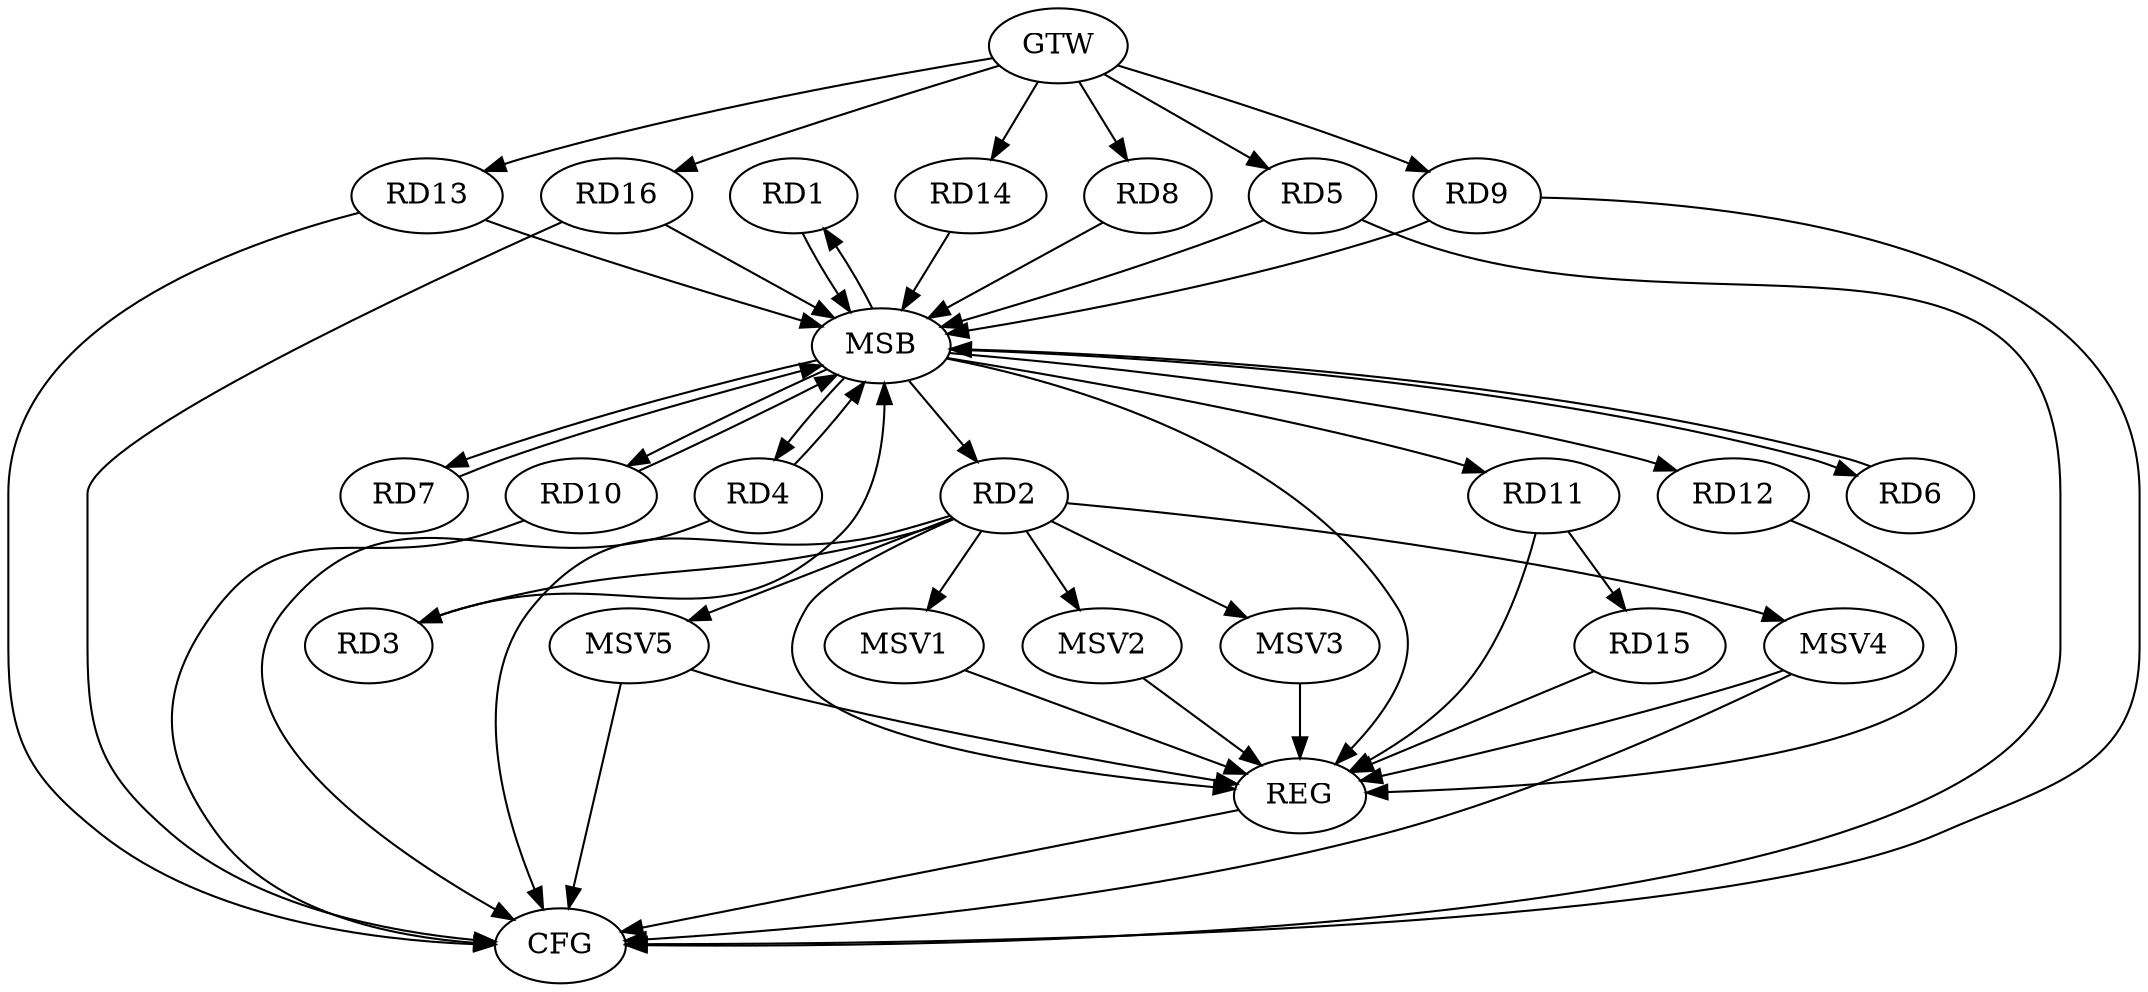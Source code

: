 strict digraph G {
  RD1 [ label="RD1" ];
  RD2 [ label="RD2" ];
  RD3 [ label="RD3" ];
  RD4 [ label="RD4" ];
  RD5 [ label="RD5" ];
  RD6 [ label="RD6" ];
  RD7 [ label="RD7" ];
  RD8 [ label="RD8" ];
  RD9 [ label="RD9" ];
  RD10 [ label="RD10" ];
  RD11 [ label="RD11" ];
  RD12 [ label="RD12" ];
  RD13 [ label="RD13" ];
  RD14 [ label="RD14" ];
  RD15 [ label="RD15" ];
  RD16 [ label="RD16" ];
  GTW [ label="GTW" ];
  REG [ label="REG" ];
  MSB [ label="MSB" ];
  CFG [ label="CFG" ];
  MSV1 [ label="MSV1" ];
  MSV2 [ label="MSV2" ];
  MSV3 [ label="MSV3" ];
  MSV4 [ label="MSV4" ];
  MSV5 [ label="MSV5" ];
  RD2 -> RD3;
  RD11 -> RD15;
  GTW -> RD5;
  GTW -> RD8;
  GTW -> RD9;
  GTW -> RD13;
  GTW -> RD14;
  GTW -> RD16;
  RD2 -> REG;
  RD11 -> REG;
  RD12 -> REG;
  RD15 -> REG;
  RD1 -> MSB;
  MSB -> REG;
  RD3 -> MSB;
  RD4 -> MSB;
  MSB -> RD10;
  MSB -> RD11;
  RD5 -> MSB;
  RD6 -> MSB;
  RD7 -> MSB;
  MSB -> RD1;
  MSB -> RD4;
  MSB -> RD6;
  MSB -> RD12;
  RD8 -> MSB;
  MSB -> RD7;
  RD9 -> MSB;
  RD10 -> MSB;
  RD13 -> MSB;
  RD14 -> MSB;
  MSB -> RD2;
  RD16 -> MSB;
  RD10 -> CFG;
  RD2 -> CFG;
  RD4 -> CFG;
  RD5 -> CFG;
  RD13 -> CFG;
  RD9 -> CFG;
  RD16 -> CFG;
  REG -> CFG;
  RD2 -> MSV1;
  MSV1 -> REG;
  RD2 -> MSV2;
  MSV2 -> REG;
  RD2 -> MSV3;
  MSV3 -> REG;
  RD2 -> MSV4;
  MSV4 -> REG;
  MSV4 -> CFG;
  RD2 -> MSV5;
  MSV5 -> REG;
  MSV5 -> CFG;
}
